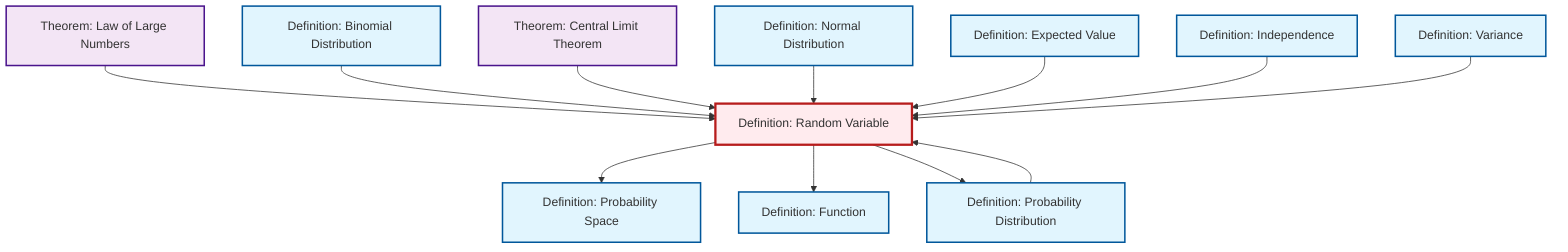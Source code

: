 graph TD
    classDef definition fill:#e1f5fe,stroke:#01579b,stroke-width:2px
    classDef theorem fill:#f3e5f5,stroke:#4a148c,stroke-width:2px
    classDef axiom fill:#fff3e0,stroke:#e65100,stroke-width:2px
    classDef example fill:#e8f5e9,stroke:#1b5e20,stroke-width:2px
    classDef current fill:#ffebee,stroke:#b71c1c,stroke-width:3px
    def-normal-distribution["Definition: Normal Distribution"]:::definition
    def-independence["Definition: Independence"]:::definition
    thm-central-limit["Theorem: Central Limit Theorem"]:::theorem
    def-random-variable["Definition: Random Variable"]:::definition
    def-function["Definition: Function"]:::definition
    thm-law-of-large-numbers["Theorem: Law of Large Numbers"]:::theorem
    def-variance["Definition: Variance"]:::definition
    def-expectation["Definition: Expected Value"]:::definition
    def-probability-distribution["Definition: Probability Distribution"]:::definition
    def-probability-space["Definition: Probability Space"]:::definition
    def-binomial-distribution["Definition: Binomial Distribution"]:::definition
    thm-law-of-large-numbers --> def-random-variable
    def-binomial-distribution --> def-random-variable
    def-random-variable --> def-probability-space
    def-random-variable --> def-function
    thm-central-limit --> def-random-variable
    def-probability-distribution --> def-random-variable
    def-normal-distribution --> def-random-variable
    def-random-variable --> def-probability-distribution
    def-expectation --> def-random-variable
    def-independence --> def-random-variable
    def-variance --> def-random-variable
    class def-random-variable current